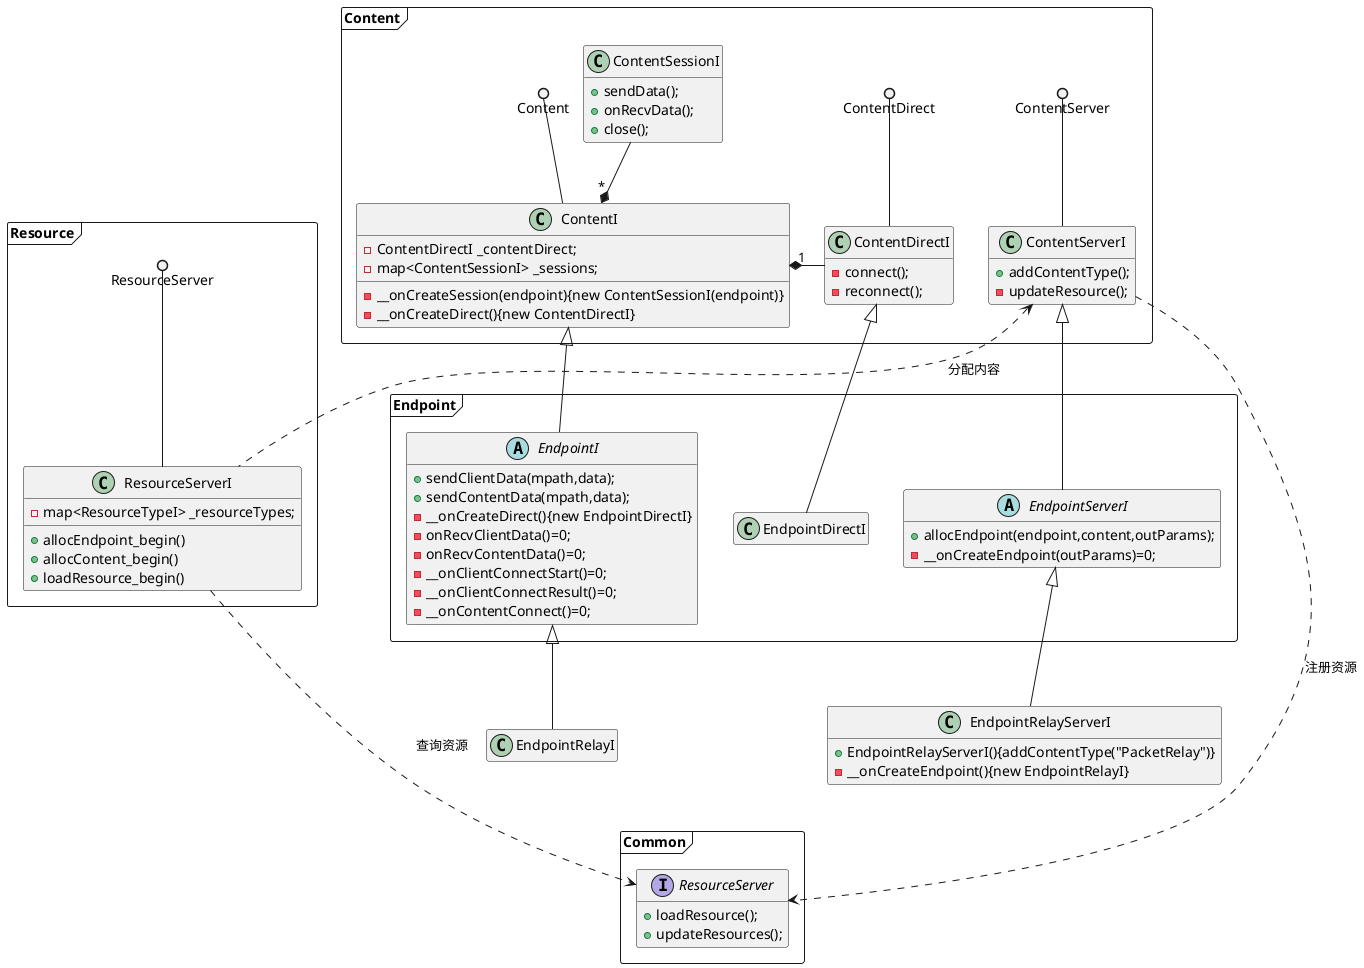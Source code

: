 @startuml ept内部关系.svg
hide empty members
hide empty fields
hide empty methods
'-------------------------------------------------------------------------------
package Common <<Frame>> {

interface ResourceServer{
    + loadResource();
    + updateResources();
}

}
'-------------------------------------------------------------------------------
package Resource <<Frame>> {

ResourceServerI ...> ResourceServer : 查询资源
class ResourceServerI {
    -map<ResourceTypeI> _resourceTypes;
    + allocEndpoint_begin()
    + allocContent_begin()
    + loadResource_begin()
}
ResourceServer ()-- ResourceServerI

}
'-------------------------------------------------------------------------------
package Content <<Frame>> {

class ContentSessionI {
    + sendData();
    + onRecvData();
    + close(); 
}

ContentI "*" *-up- ContentSessionI
ContentI "1" *-right- ContentDirectI
class ContentI {
    - ContentDirectI _contentDirect; 
    - map<ContentSessionI> _sessions;
    - __onCreateSession(endpoint){new ContentSessionI(endpoint)}
    - __onCreateDirect(){new ContentDirectI}
}
class ContentDirectI {
    - connect();
    - reconnect();
}

ContentServerI <.down. ResourceServerI : 分配内容
ContentServerI .right.> ResourceServer : 注册资源
class ContentServerI {
    + addContentType();
    - updateResource();
}

ContentDirect ()-- ContentDirectI
Content ()-- ContentI
ContentServer ()-- ContentServerI

}
'-------------------------------------------------------------------------------
package Endpoint <<Frame>> {

'EndpointDirectI --() Endpoint
'EndpointDirectI --() P2pEndpoint
EndpointDirectI -up-|> ContentDirectI
class EndpointDirectI {
}

'EndpointI --() P2pEndpoint
EndpointI -up-|> ContentI
abstract class EndpointI {
    + sendClientData(mpath,data);
    + sendContentData(mpath,data);
    - __onCreateDirect(){new EndpointDirectI}
    - onRecvClientData()=0;
    - onRecvContentData()=0;
    - __onClientConnectStart()=0;
    - __onClientConnectResult()=0;
    - __onContentConnect()=0;
}

'EndpointServerI --() EndpointServer
EndpointServerI -up-|> ContentServerI
abstract class EndpointServerI {
    + allocEndpoint(endpoint,content,outParams);
    - __onCreateEndpoint(outParams)=0;
}

}

EndpointRelayI -up-|> EndpointI
class EndpointRelayI {
}
EndpointRelayServerI -up-|> EndpointServerI
class EndpointRelayServerI {
    + EndpointRelayServerI(){addContentType("PacketRelay")}
    - __onCreateEndpoint(){new EndpointRelayI}
}

@enduml

@startuml ept连接过程.svg
'角色定义
participant "终端\MediaSessionI" as c
participant "Endpoint" as e


participant "ResourceServer" as RS
participant "ContentServerI" as RS


participant "EndpointRelayServerI" as ESI
participant "EndpointServerI" as ES
participant "EndpointRelayI" as ERI
participant "ContentI" as CI

ES -> ESI : __onCreateEndpoint
ESI -> ERI : new EndpointRelayI
ES -> CI : __getDirectObjectId
@enduml
